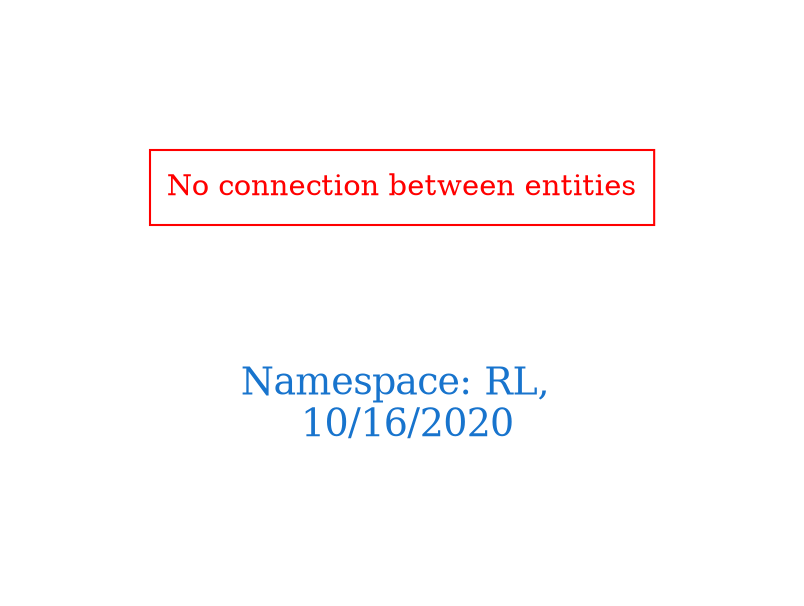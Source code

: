 digraph OGIT_ontology {
 graph [ rankdir= LR,pad=1 
fontsize = 18,
fontcolor= dodgerblue3,label = "\n\n\nNamespace: RL, \n 10/16/2020"];
node[shape=polygon];
edge [  color="gray81"];

"No connection between entities" [fontcolor = "red",color="red", shape="polygon"]
}
